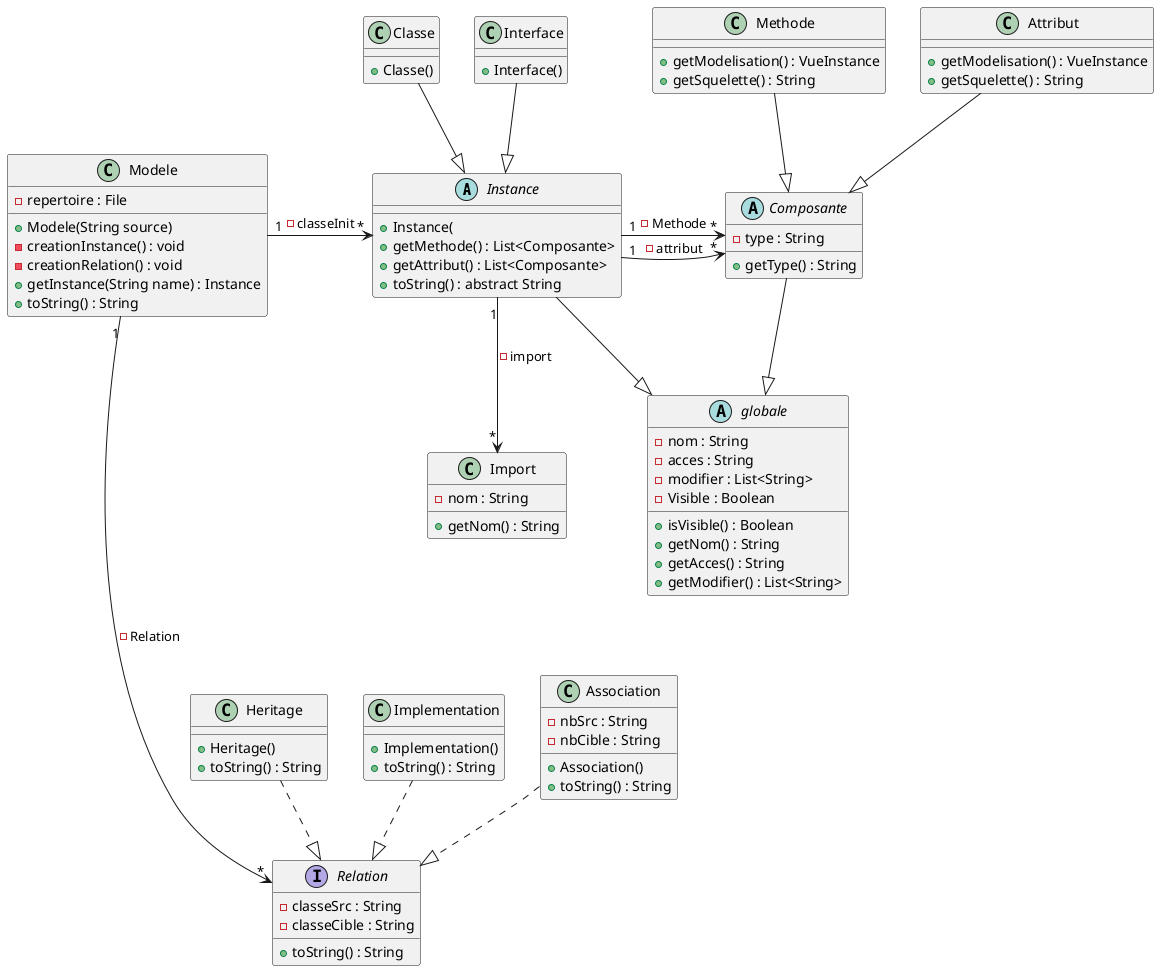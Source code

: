 @startuml
'https://plantuml.com/sequence-diagram

abstract Instance{
    +Instance(
    +getMethode() : List<Composante>
    +getAttribut() : List<Composante>
    +toString() : abstract String
}

class Classe{
    +Classe()
}

class Interface{
    +Interface()
}

abstract Composante{
    -type : String
    +getType() : String
}

class Methode{
    +getModelisation() : VueInstance
    +getSquelette() : String
}

class Attribut{
    +getModelisation() : VueInstance
    +getSquelette() : String
}

class Import{
    -nom : String
    +getNom() : String
}

class Modele{
    -repertoire : File
    +Modele(String source)
    -creationInstance() : void
    -creationRelation() : void
    +getInstance(String name) : Instance
    +toString() : String
}

interface Relation{
    -classeSrc : String
    -classeCible : String
    +toString() : String
}

class Heritage{
    +Heritage()
    +toString() : String
}

class Implementation{
    +Implementation()
    +toString() : String
}

class Association {
    -nbSrc : String
    -nbCible : String
    +Association()
    +toString() : String
}

abstract globale{
    -nom : String
    -acces : String
    -modifier : List<String>
    -Visible : Boolean
    +isVisible() : Boolean
    +getNom() : String
    +getAcces() : String
    +getModifier() : List<String>
}


Instance--|>globale
Composante--|>globale
Modele "1" -> "*" Instance  : -classeInit
Instance "1" -> "*" Composante : -attribut
Instance "1" -> "*" Composante : -Methode
Instance "1" --> "*" Import : -import
Classe --|> Instance
Interface --|> Instance
Methode --|> Composante
Attribut --|> Composante
Modele "1" ----> "*"  Relation : -Relation
Association ..|> Relation
Heritage ..|> Relation
Implementation ..|> Relation

@enduml